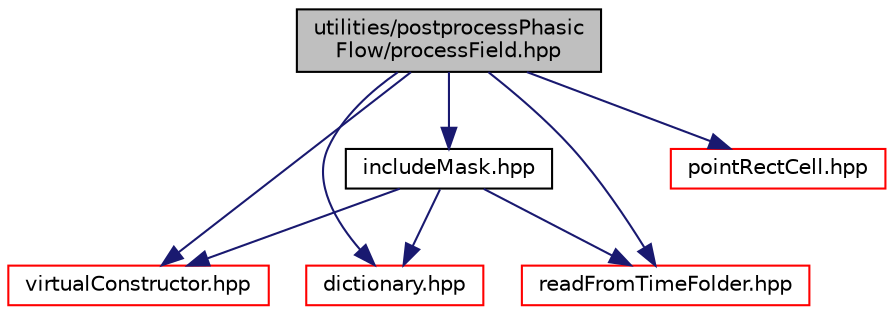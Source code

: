 digraph "utilities/postprocessPhasicFlow/processField.hpp"
{
 // LATEX_PDF_SIZE
  edge [fontname="Helvetica",fontsize="10",labelfontname="Helvetica",labelfontsize="10"];
  node [fontname="Helvetica",fontsize="10",shape=record];
  Node1 [label="utilities/postprocessPhasic\lFlow/processField.hpp",height=0.2,width=0.4,color="black", fillcolor="grey75", style="filled", fontcolor="black",tooltip=" "];
  Node1 -> Node2 [color="midnightblue",fontsize="10",style="solid",fontname="Helvetica"];
  Node2 [label="virtualConstructor.hpp",height=0.2,width=0.4,color="red", fillcolor="white", style="filled",URL="$virtualConstructor_8hpp.html",tooltip=" "];
  Node1 -> Node40 [color="midnightblue",fontsize="10",style="solid",fontname="Helvetica"];
  Node40 [label="dictionary.hpp",height=0.2,width=0.4,color="red", fillcolor="white", style="filled",URL="$dictionary_8hpp.html",tooltip=" "];
  Node1 -> Node55 [color="midnightblue",fontsize="10",style="solid",fontname="Helvetica"];
  Node55 [label="readFromTimeFolder.hpp",height=0.2,width=0.4,color="red", fillcolor="white", style="filled",URL="$readFromTimeFolder_8hpp.html",tooltip=" "];
  Node1 -> Node166 [color="midnightblue",fontsize="10",style="solid",fontname="Helvetica"];
  Node166 [label="includeMask.hpp",height=0.2,width=0.4,color="black", fillcolor="white", style="filled",URL="$includeMask_8hpp.html",tooltip=" "];
  Node166 -> Node2 [color="midnightblue",fontsize="10",style="solid",fontname="Helvetica"];
  Node166 -> Node55 [color="midnightblue",fontsize="10",style="solid",fontname="Helvetica"];
  Node166 -> Node40 [color="midnightblue",fontsize="10",style="solid",fontname="Helvetica"];
  Node1 -> Node167 [color="midnightblue",fontsize="10",style="solid",fontname="Helvetica"];
  Node167 [label="pointRectCell.hpp",height=0.2,width=0.4,color="red", fillcolor="white", style="filled",URL="$pointRectCell_8hpp.html",tooltip=" "];
}

